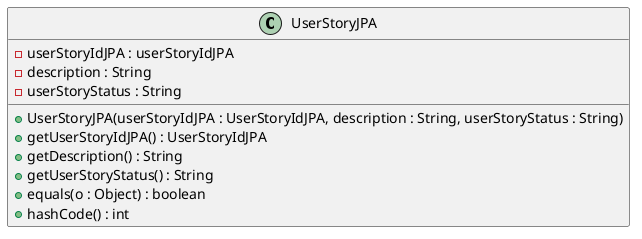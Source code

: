 @startuml

class UserStoryJPA {
    - userStoryIdJPA : userStoryIdJPA
    - description : String
    - userStoryStatus : String

    + UserStoryJPA(userStoryIdJPA : UserStoryIdJPA, description : String, userStoryStatus : String)
    + getUserStoryIdJPA() : UserStoryIdJPA
    + getDescription() : String
    + getUserStoryStatus() : String
    + equals(o : Object) : boolean
    + hashCode() : int
}

@enduml